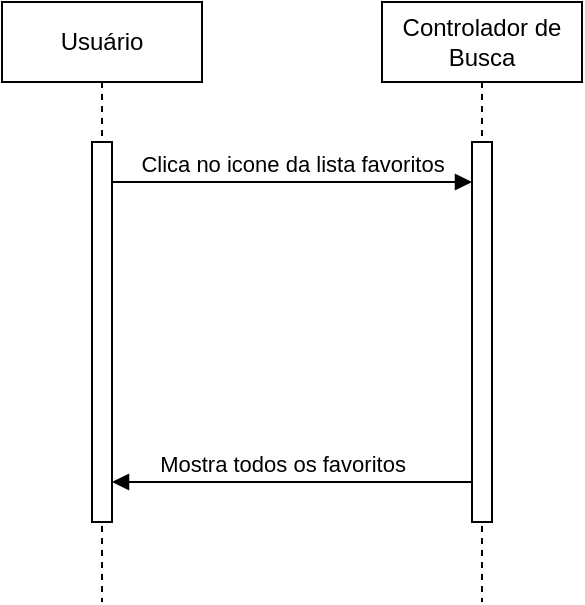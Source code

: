 <mxfile version="24.7.5">
  <diagram name="Página-1" id="30S28V-sfpHmcAIecQgn">
    <mxGraphModel dx="377" dy="565" grid="1" gridSize="10" guides="1" tooltips="1" connect="1" arrows="1" fold="1" page="1" pageScale="1" pageWidth="827" pageHeight="1169" math="0" shadow="0">
      <root>
        <mxCell id="0" />
        <mxCell id="1" parent="0" />
        <mxCell id="teBmgloNEacWPZcQMbZP-2" value="Usuário" style="shape=umlLifeline;perimeter=lifelinePerimeter;whiteSpace=wrap;html=1;container=0;dropTarget=0;collapsible=0;recursiveResize=0;outlineConnect=0;portConstraint=eastwest;newEdgeStyle={&quot;edgeStyle&quot;:&quot;elbowEdgeStyle&quot;,&quot;elbow&quot;:&quot;vertical&quot;,&quot;curved&quot;:0,&quot;rounded&quot;:0};" parent="1" vertex="1">
          <mxGeometry x="90" y="80" width="100" height="300" as="geometry" />
        </mxCell>
        <mxCell id="teBmgloNEacWPZcQMbZP-3" value="" style="html=1;points=[];perimeter=orthogonalPerimeter;outlineConnect=0;targetShapes=umlLifeline;portConstraint=eastwest;newEdgeStyle={&quot;edgeStyle&quot;:&quot;elbowEdgeStyle&quot;,&quot;elbow&quot;:&quot;vertical&quot;,&quot;curved&quot;:0,&quot;rounded&quot;:0};" parent="teBmgloNEacWPZcQMbZP-2" vertex="1">
          <mxGeometry x="45" y="70" width="10" height="190" as="geometry" />
        </mxCell>
        <mxCell id="teBmgloNEacWPZcQMbZP-4" value="Controlador de Busca" style="shape=umlLifeline;perimeter=lifelinePerimeter;whiteSpace=wrap;html=1;container=0;dropTarget=0;collapsible=0;recursiveResize=0;outlineConnect=0;portConstraint=eastwest;newEdgeStyle={&quot;edgeStyle&quot;:&quot;elbowEdgeStyle&quot;,&quot;elbow&quot;:&quot;vertical&quot;,&quot;curved&quot;:0,&quot;rounded&quot;:0};" parent="1" vertex="1">
          <mxGeometry x="280" y="80" width="100" height="300" as="geometry" />
        </mxCell>
        <mxCell id="teBmgloNEacWPZcQMbZP-5" value="" style="html=1;points=[];perimeter=orthogonalPerimeter;outlineConnect=0;targetShapes=umlLifeline;portConstraint=eastwest;newEdgeStyle={&quot;edgeStyle&quot;:&quot;elbowEdgeStyle&quot;,&quot;elbow&quot;:&quot;vertical&quot;,&quot;curved&quot;:0,&quot;rounded&quot;:0};" parent="teBmgloNEacWPZcQMbZP-4" vertex="1">
          <mxGeometry x="45" y="70" width="10" height="190" as="geometry" />
        </mxCell>
        <mxCell id="teBmgloNEacWPZcQMbZP-15" value="Clica no icone da lista favoritos" style="html=1;verticalAlign=bottom;endArrow=block;edgeStyle=elbowEdgeStyle;elbow=vertical;curved=0;rounded=0;" parent="1" source="teBmgloNEacWPZcQMbZP-3" target="teBmgloNEacWPZcQMbZP-5" edge="1">
          <mxGeometry x="0.002" relative="1" as="geometry">
            <mxPoint x="150" y="170" as="sourcePoint" />
            <Array as="points">
              <mxPoint x="245" y="170" />
            </Array>
            <mxPoint x="320" y="170" as="targetPoint" />
            <mxPoint as="offset" />
          </mxGeometry>
        </mxCell>
        <mxCell id="teBmgloNEacWPZcQMbZP-16" value="Mostra todos os favoritos" style="html=1;verticalAlign=bottom;endArrow=block;edgeStyle=elbowEdgeStyle;elbow=vertical;curved=0;rounded=0;" parent="1" edge="1">
          <mxGeometry x="0.244" relative="1" as="geometry">
            <mxPoint x="280" y="320" as="sourcePoint" />
            <Array as="points">
              <mxPoint x="325" y="320" />
            </Array>
            <mxPoint x="145.0" y="320" as="targetPoint" />
            <mxPoint as="offset" />
          </mxGeometry>
        </mxCell>
      </root>
    </mxGraphModel>
  </diagram>
</mxfile>
